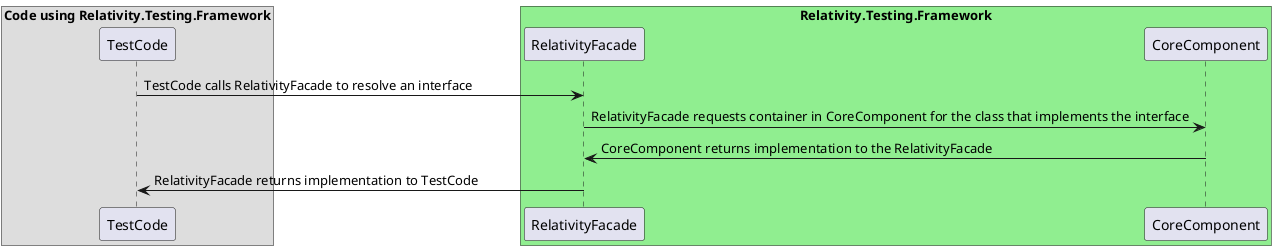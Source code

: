 @startuml Relativity.Testing.Framework RegisteredServices Sequence Diagram

box "Code using Relativity.Testing.Framework"
participant "TestCode"
end box

box "Relativity.Testing.Framework" #LightGreen
participant "RelativityFacade"
participant "CoreComponent"
end box

"TestCode" -> "RelativityFacade" : TestCode calls RelativityFacade to resolve an interface
"RelativityFacade" -> "CoreComponent" : RelativityFacade requests container in CoreComponent for the class that implements the interface
"CoreComponent" -> "RelativityFacade" : CoreComponent returns implementation to the RelativityFacade
"TestCode" <- "RelativityFacade" : RelativityFacade returns implementation to TestCode

@enduml
